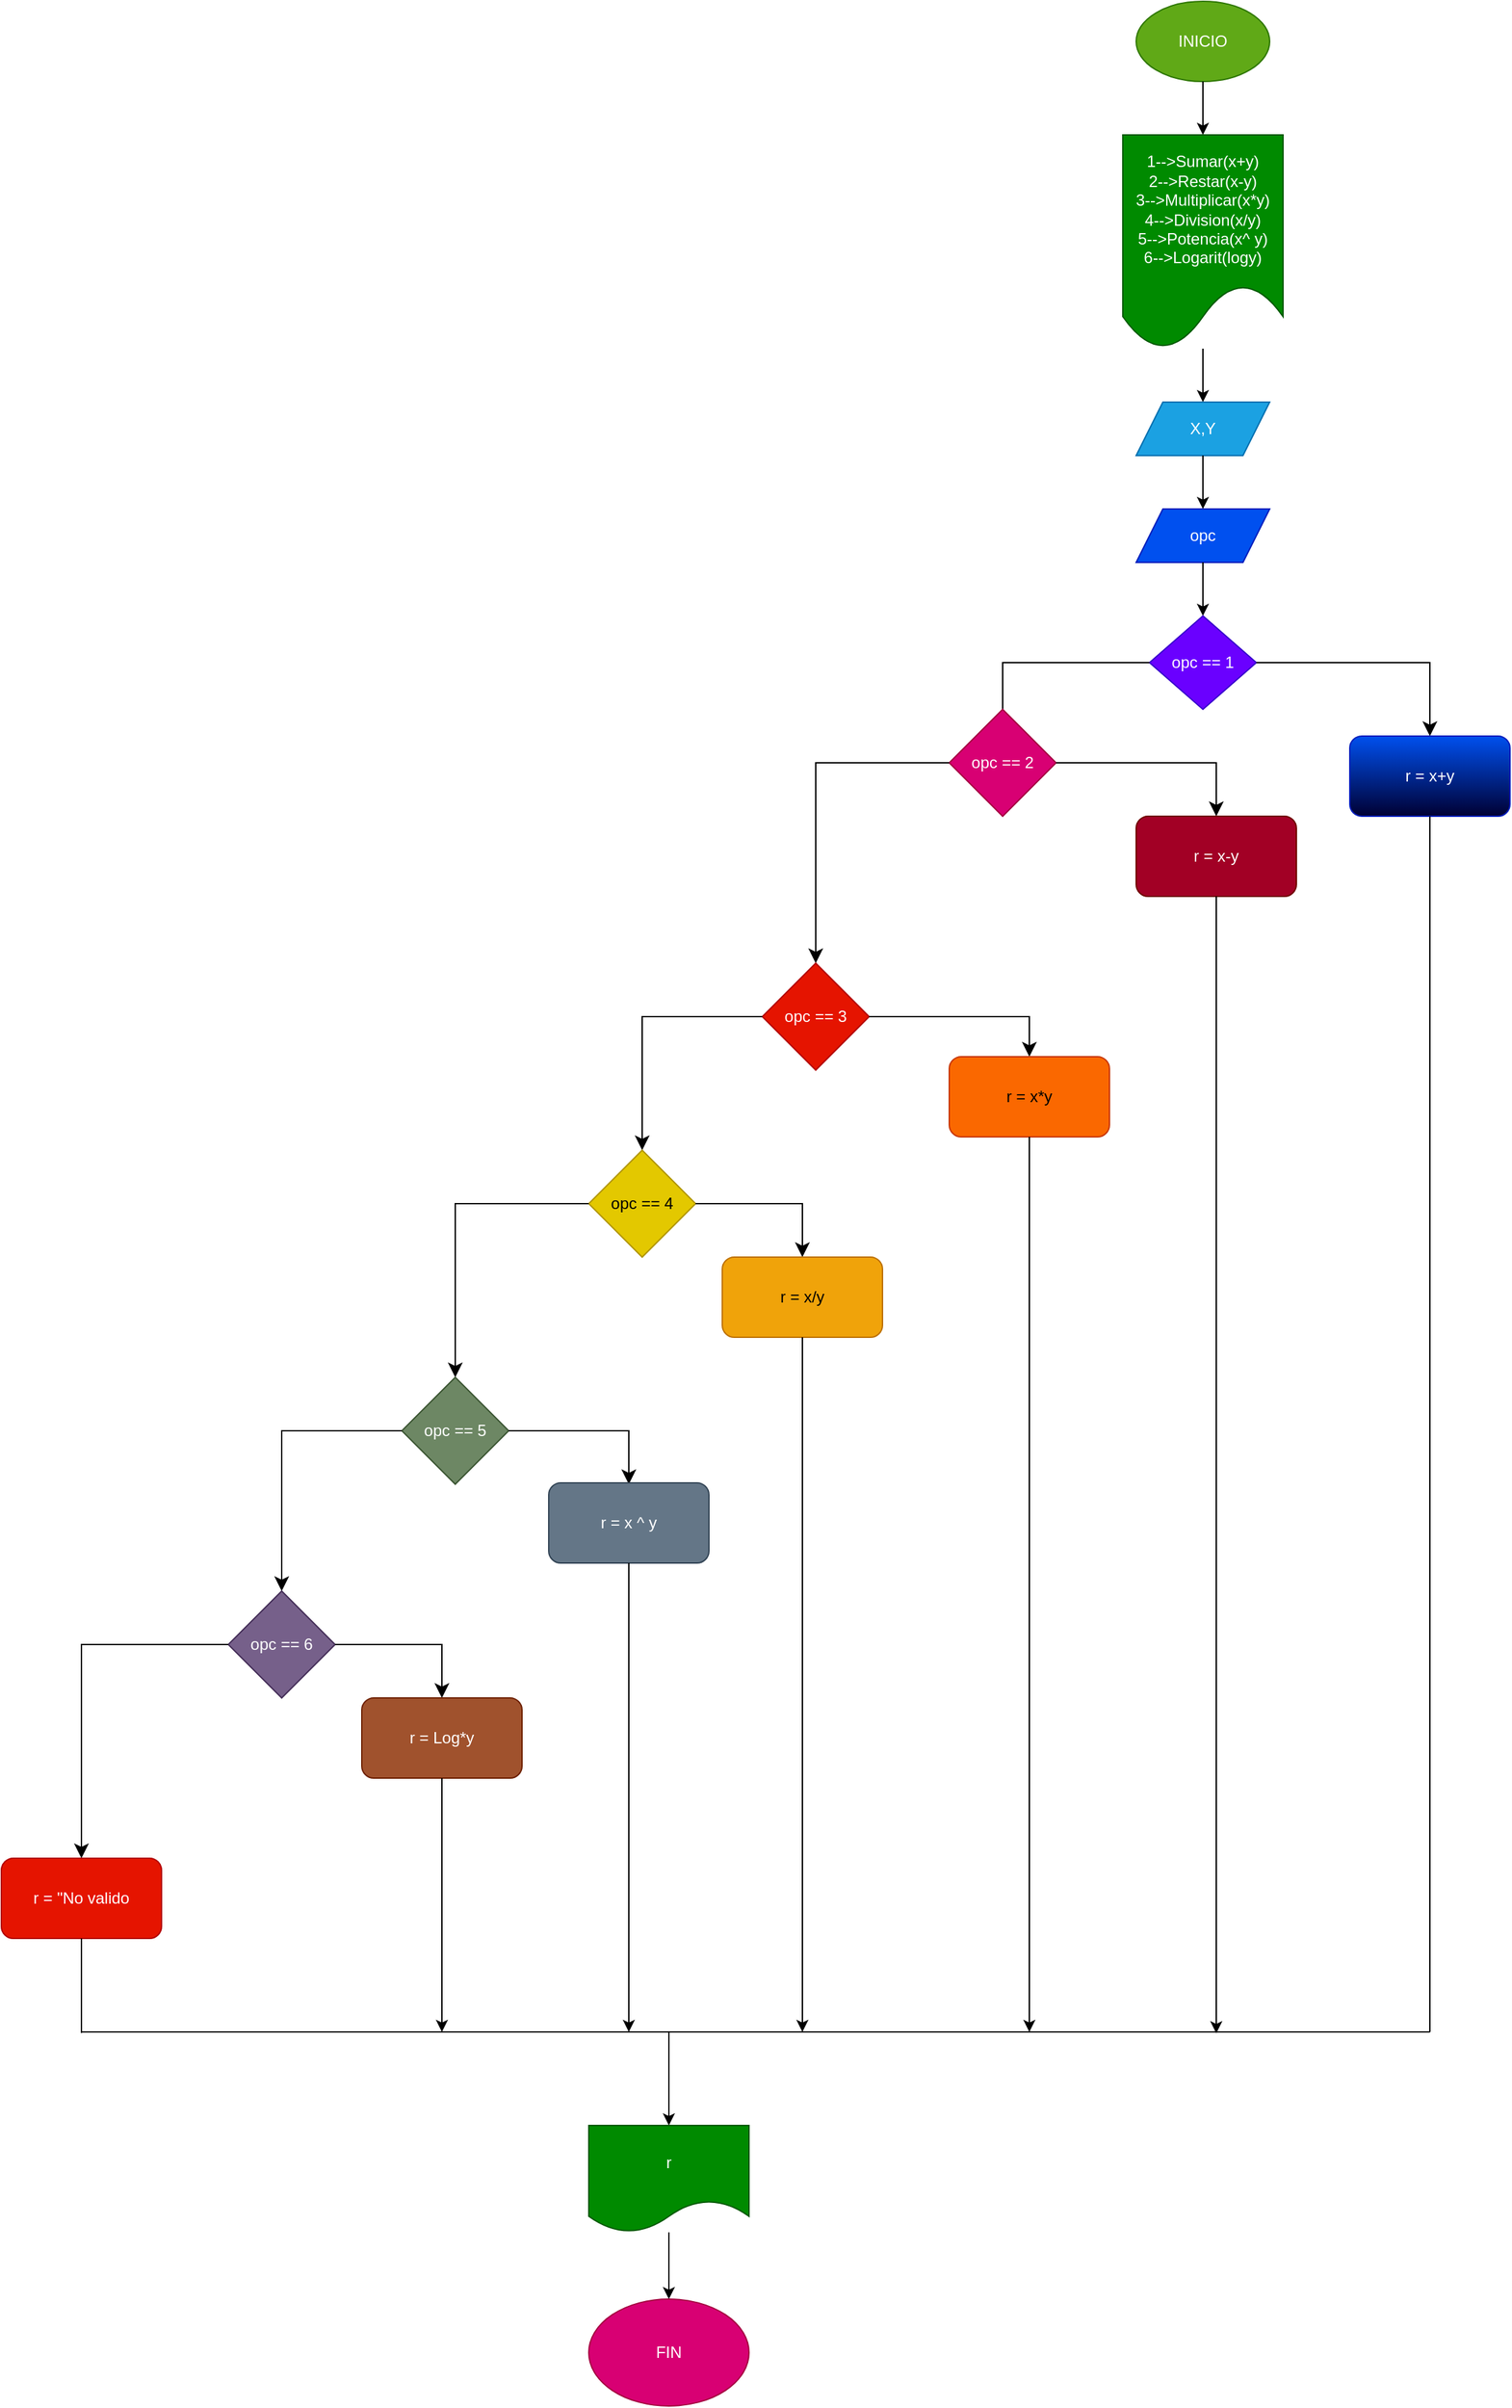 <mxfile>
    <diagram id="Zc1gAzDQxRdrWT3qQYgJ" name="Página-1">
        <mxGraphModel dx="1620" dy="461" grid="1" gridSize="10" guides="1" tooltips="1" connect="1" arrows="1" fold="1" page="1" pageScale="1" pageWidth="827" pageHeight="1169" math="0" shadow="0">
            <root>
                <mxCell id="0"/>
                <mxCell id="1" parent="0"/>
                <mxCell id="2" value="INICIO" style="ellipse;whiteSpace=wrap;html=1;fillColor=#60a917;fontColor=#ffffff;strokeColor=#2D7600;" parent="1" vertex="1">
                    <mxGeometry x="300" width="100" height="60" as="geometry"/>
                </mxCell>
                <mxCell id="3" value="" style="endArrow=classic;html=1;" parent="1" source="2" edge="1">
                    <mxGeometry width="50" height="50" relative="1" as="geometry">
                        <mxPoint x="350" y="110" as="sourcePoint"/>
                        <mxPoint x="350" y="100" as="targetPoint"/>
                    </mxGeometry>
                </mxCell>
                <mxCell id="4" value="1--&amp;gt;Sumar(x+y)&lt;br&gt;2--&amp;gt;Restar(x-y)&lt;br&gt;3--&amp;gt;Multiplicar(x*y)&lt;br&gt;4--&amp;gt;Division(x/y)&lt;br&gt;5--&amp;gt;Potencia(x^ y)&lt;br&gt;6--&amp;gt;Logarit(logy)" style="shape=document;whiteSpace=wrap;html=1;boundedLbl=1;fillColor=#008a00;fontColor=#ffffff;strokeColor=#005700;" parent="1" vertex="1">
                    <mxGeometry x="290" y="100" width="120" height="160" as="geometry"/>
                </mxCell>
                <mxCell id="5" value="" style="endArrow=classic;html=1;" parent="1" source="4" edge="1">
                    <mxGeometry width="50" height="50" relative="1" as="geometry">
                        <mxPoint x="350" y="310" as="sourcePoint"/>
                        <mxPoint x="350" y="300" as="targetPoint"/>
                    </mxGeometry>
                </mxCell>
                <mxCell id="6" value="X,Y" style="shape=parallelogram;perimeter=parallelogramPerimeter;whiteSpace=wrap;html=1;fixedSize=1;fillColor=#1ba1e2;fontColor=#ffffff;strokeColor=#006EAF;" parent="1" vertex="1">
                    <mxGeometry x="300" y="300" width="100" height="40" as="geometry"/>
                </mxCell>
                <mxCell id="7" value="" style="endArrow=classic;html=1;" parent="1" source="6" edge="1">
                    <mxGeometry width="50" height="50" relative="1" as="geometry">
                        <mxPoint x="350" y="390" as="sourcePoint"/>
                        <mxPoint x="350" y="380" as="targetPoint"/>
                    </mxGeometry>
                </mxCell>
                <mxCell id="9" value="opc" style="shape=parallelogram;perimeter=parallelogramPerimeter;whiteSpace=wrap;html=1;fixedSize=1;fillColor=#0050ef;fontColor=#ffffff;strokeColor=#001DBC;" parent="1" vertex="1">
                    <mxGeometry x="300" y="380" width="100" height="40" as="geometry"/>
                </mxCell>
                <mxCell id="10" value="" style="endArrow=classic;html=1;" parent="1" source="9" edge="1">
                    <mxGeometry width="50" height="50" relative="1" as="geometry">
                        <mxPoint x="350" y="470" as="sourcePoint"/>
                        <mxPoint x="350" y="460" as="targetPoint"/>
                    </mxGeometry>
                </mxCell>
                <mxCell id="11" value="opc == 1" style="rhombus;whiteSpace=wrap;html=1;fillColor=#6a00ff;fontColor=#ffffff;strokeColor=#3700CC;" parent="1" vertex="1">
                    <mxGeometry x="310" y="460" width="80" height="70" as="geometry"/>
                </mxCell>
                <mxCell id="14" value="" style="edgeStyle=elbowEdgeStyle;elbow=vertical;endArrow=classic;html=1;curved=0;rounded=0;endSize=8;startSize=8;" edge="1" parent="1" source="11">
                    <mxGeometry width="50" height="50" relative="1" as="geometry">
                        <mxPoint x="239.289" y="545" as="sourcePoint"/>
                        <mxPoint x="200" y="550" as="targetPoint"/>
                        <Array as="points">
                            <mxPoint x="110" y="495"/>
                            <mxPoint x="280" y="495"/>
                        </Array>
                    </mxGeometry>
                </mxCell>
                <mxCell id="15" value="opc == 2" style="rhombus;whiteSpace=wrap;html=1;fillColor=#d80073;fontColor=#ffffff;strokeColor=#A50040;" vertex="1" parent="1">
                    <mxGeometry x="160" y="530" width="80" height="80" as="geometry"/>
                </mxCell>
                <mxCell id="20" value="" style="edgeStyle=segmentEdgeStyle;endArrow=classic;html=1;curved=0;rounded=0;endSize=8;startSize=8;" edge="1" parent="1" source="15">
                    <mxGeometry width="50" height="50" relative="1" as="geometry">
                        <mxPoint x="240" y="640" as="sourcePoint"/>
                        <mxPoint x="360" y="610" as="targetPoint"/>
                    </mxGeometry>
                </mxCell>
                <mxCell id="21" value="r = x-y" style="rounded=1;whiteSpace=wrap;html=1;fillColor=#a20025;fontColor=#ffffff;strokeColor=#6F0000;" vertex="1" parent="1">
                    <mxGeometry x="300" y="610" width="120" height="60" as="geometry"/>
                </mxCell>
                <mxCell id="22" value="" style="edgeStyle=segmentEdgeStyle;endArrow=classic;html=1;curved=0;rounded=0;endSize=8;startSize=8;" edge="1" parent="1" source="15">
                    <mxGeometry width="50" height="50" relative="1" as="geometry">
                        <mxPoint x="89.289" y="620" as="sourcePoint"/>
                        <mxPoint x="60" y="720" as="targetPoint"/>
                    </mxGeometry>
                </mxCell>
                <mxCell id="23" value="opc == 3" style="rhombus;whiteSpace=wrap;html=1;fillColor=#e51400;fontColor=#ffffff;strokeColor=#B20000;" vertex="1" parent="1">
                    <mxGeometry x="20" y="720" width="80" height="80" as="geometry"/>
                </mxCell>
                <mxCell id="25" value="" style="edgeStyle=segmentEdgeStyle;endArrow=classic;html=1;curved=0;rounded=0;endSize=8;startSize=8;" edge="1" parent="1" source="23" target="26">
                    <mxGeometry width="50" height="50" relative="1" as="geometry">
                        <mxPoint x="100" y="810" as="sourcePoint"/>
                        <mxPoint x="190" y="790" as="targetPoint"/>
                    </mxGeometry>
                </mxCell>
                <mxCell id="26" value="r = x*y" style="rounded=1;whiteSpace=wrap;html=1;fillColor=#fa6800;fontColor=#000000;strokeColor=#C73500;" vertex="1" parent="1">
                    <mxGeometry x="160" y="790" width="120" height="60" as="geometry"/>
                </mxCell>
                <mxCell id="27" value="" style="edgeStyle=segmentEdgeStyle;endArrow=classic;html=1;curved=0;rounded=0;endSize=8;startSize=8;" edge="1" parent="1" source="23">
                    <mxGeometry width="50" height="50" relative="1" as="geometry">
                        <mxPoint x="-50.711" y="810" as="sourcePoint"/>
                        <mxPoint x="-70" y="860" as="targetPoint"/>
                    </mxGeometry>
                </mxCell>
                <mxCell id="28" value="opc == 4" style="rhombus;whiteSpace=wrap;html=1;fillColor=#e3c800;fontColor=#000000;strokeColor=#B09500;" vertex="1" parent="1">
                    <mxGeometry x="-110" y="860" width="80" height="80" as="geometry"/>
                </mxCell>
                <mxCell id="30" value="" style="edgeStyle=segmentEdgeStyle;endArrow=classic;html=1;curved=0;rounded=0;endSize=8;startSize=8;" edge="1" parent="1" source="28">
                    <mxGeometry width="50" height="50" relative="1" as="geometry">
                        <mxPoint x="-30" y="950" as="sourcePoint"/>
                        <mxPoint x="50" y="940" as="targetPoint"/>
                    </mxGeometry>
                </mxCell>
                <mxCell id="31" value="r = x/y" style="rounded=1;whiteSpace=wrap;html=1;fillColor=#f0a30a;fontColor=#000000;strokeColor=#BD7000;" vertex="1" parent="1">
                    <mxGeometry x="-10" y="940" width="120" height="60" as="geometry"/>
                </mxCell>
                <mxCell id="32" value="" style="edgeStyle=segmentEdgeStyle;endArrow=classic;html=1;curved=0;rounded=0;endSize=8;startSize=8;" edge="1" parent="1" source="28">
                    <mxGeometry width="50" height="50" relative="1" as="geometry">
                        <mxPoint x="-180.711" y="950" as="sourcePoint"/>
                        <mxPoint x="-210" y="1030" as="targetPoint"/>
                    </mxGeometry>
                </mxCell>
                <mxCell id="33" value="opc == 5" style="rhombus;whiteSpace=wrap;html=1;fillColor=#6d8764;fontColor=#ffffff;strokeColor=#3A5431;" vertex="1" parent="1">
                    <mxGeometry x="-250" y="1030" width="80" height="80" as="geometry"/>
                </mxCell>
                <mxCell id="34" value="" style="edgeStyle=segmentEdgeStyle;endArrow=classic;html=1;curved=0;rounded=0;endSize=8;startSize=8;" edge="1" parent="1" source="33">
                    <mxGeometry width="50" height="50" relative="1" as="geometry">
                        <mxPoint x="-320.711" y="1120" as="sourcePoint"/>
                        <mxPoint x="-340" y="1190" as="targetPoint"/>
                    </mxGeometry>
                </mxCell>
                <mxCell id="35" value="" style="edgeStyle=segmentEdgeStyle;endArrow=classic;html=1;curved=0;rounded=0;endSize=8;startSize=8;" edge="1" parent="1" source="33">
                    <mxGeometry width="50" height="50" relative="1" as="geometry">
                        <mxPoint x="-170" y="1120" as="sourcePoint"/>
                        <mxPoint x="-80" y="1110" as="targetPoint"/>
                    </mxGeometry>
                </mxCell>
                <mxCell id="36" value="r = x ^ y" style="rounded=1;whiteSpace=wrap;html=1;fillColor=#647687;fontColor=#ffffff;strokeColor=#314354;" vertex="1" parent="1">
                    <mxGeometry x="-140" y="1109" width="120" height="60" as="geometry"/>
                </mxCell>
                <mxCell id="37" value="opc == 6" style="rhombus;whiteSpace=wrap;html=1;fillColor=#76608a;fontColor=#ffffff;strokeColor=#432D57;" vertex="1" parent="1">
                    <mxGeometry x="-380" y="1190" width="80" height="80" as="geometry"/>
                </mxCell>
                <mxCell id="38" value="" style="edgeStyle=segmentEdgeStyle;endArrow=classic;html=1;curved=0;rounded=0;endSize=8;startSize=8;" edge="1" parent="1" source="37">
                    <mxGeometry width="50" height="50" relative="1" as="geometry">
                        <mxPoint x="-300" y="1280" as="sourcePoint"/>
                        <mxPoint x="-220" y="1270" as="targetPoint"/>
                    </mxGeometry>
                </mxCell>
                <mxCell id="39" value="r = Log*y" style="rounded=1;whiteSpace=wrap;html=1;fillColor=#a0522d;fontColor=#ffffff;strokeColor=#6D1F00;" vertex="1" parent="1">
                    <mxGeometry x="-280" y="1270" width="120" height="60" as="geometry"/>
                </mxCell>
                <mxCell id="40" value="" style="edgeStyle=segmentEdgeStyle;endArrow=classic;html=1;curved=0;rounded=0;endSize=8;startSize=8;" edge="1" parent="1" source="37">
                    <mxGeometry width="50" height="50" relative="1" as="geometry">
                        <mxPoint x="-450.711" y="1280" as="sourcePoint"/>
                        <mxPoint x="-490" y="1390" as="targetPoint"/>
                    </mxGeometry>
                </mxCell>
                <mxCell id="41" value="r = &quot;No valido" style="rounded=1;whiteSpace=wrap;html=1;fillColor=#e51400;fontColor=#ffffff;strokeColor=#B20000;" vertex="1" parent="1">
                    <mxGeometry x="-550" y="1390" width="120" height="60" as="geometry"/>
                </mxCell>
                <mxCell id="44" value="" style="endArrow=classic;html=1;" edge="1" parent="1" source="31">
                    <mxGeometry width="50" height="50" relative="1" as="geometry">
                        <mxPoint x="50" y="1050" as="sourcePoint"/>
                        <mxPoint x="50" y="1520" as="targetPoint"/>
                    </mxGeometry>
                </mxCell>
                <mxCell id="45" value="" style="endArrow=classic;html=1;" edge="1" parent="1" source="36">
                    <mxGeometry width="50" height="50" relative="1" as="geometry">
                        <mxPoint x="-80" y="1219" as="sourcePoint"/>
                        <mxPoint x="-80" y="1520" as="targetPoint"/>
                    </mxGeometry>
                </mxCell>
                <mxCell id="46" value="" style="endArrow=classic;html=1;" edge="1" parent="1" source="39">
                    <mxGeometry width="50" height="50" relative="1" as="geometry">
                        <mxPoint x="-220" y="1380" as="sourcePoint"/>
                        <mxPoint x="-220" y="1520" as="targetPoint"/>
                    </mxGeometry>
                </mxCell>
                <mxCell id="57" value="" style="endArrow=none;html=1;" edge="1" parent="1">
                    <mxGeometry width="50" height="50" relative="1" as="geometry">
                        <mxPoint x="-490" y="1520" as="sourcePoint"/>
                        <mxPoint x="520" y="1520" as="targetPoint"/>
                    </mxGeometry>
                </mxCell>
                <mxCell id="58" value="" style="endArrow=none;html=1;" edge="1" parent="1" source="41">
                    <mxGeometry width="50" height="50" relative="1" as="geometry">
                        <mxPoint x="-490" y="1500" as="sourcePoint"/>
                        <mxPoint x="-490" y="1520.711" as="targetPoint"/>
                    </mxGeometry>
                </mxCell>
                <mxCell id="59" value="" style="endArrow=classic;html=1;" edge="1" parent="1" source="26">
                    <mxGeometry width="50" height="50" relative="1" as="geometry">
                        <mxPoint x="220" y="900" as="sourcePoint"/>
                        <mxPoint x="220" y="1520" as="targetPoint"/>
                    </mxGeometry>
                </mxCell>
                <mxCell id="60" value="" style="endArrow=classic;html=1;" edge="1" parent="1">
                    <mxGeometry width="50" height="50" relative="1" as="geometry">
                        <mxPoint x="-50" y="1520" as="sourcePoint"/>
                        <mxPoint x="-50" y="1590" as="targetPoint"/>
                    </mxGeometry>
                </mxCell>
                <mxCell id="61" value="r" style="shape=document;whiteSpace=wrap;html=1;boundedLbl=1;fillColor=#008a00;fontColor=#ffffff;strokeColor=#005700;" vertex="1" parent="1">
                    <mxGeometry x="-110" y="1590" width="120" height="80" as="geometry"/>
                </mxCell>
                <mxCell id="62" value="" style="endArrow=classic;html=1;" edge="1" parent="1" source="61">
                    <mxGeometry width="50" height="50" relative="1" as="geometry">
                        <mxPoint x="-50" y="1720" as="sourcePoint"/>
                        <mxPoint x="-50" y="1720" as="targetPoint"/>
                    </mxGeometry>
                </mxCell>
                <mxCell id="63" value="FIN" style="ellipse;whiteSpace=wrap;html=1;fillColor=#d80073;fontColor=#ffffff;strokeColor=#A50040;" vertex="1" parent="1">
                    <mxGeometry x="-110" y="1720" width="120" height="80" as="geometry"/>
                </mxCell>
                <mxCell id="64" value="" style="edgeStyle=segmentEdgeStyle;endArrow=classic;html=1;curved=0;rounded=0;endSize=8;startSize=8;" edge="1" parent="1" source="11">
                    <mxGeometry width="50" height="50" relative="1" as="geometry">
                        <mxPoint x="390" y="545" as="sourcePoint"/>
                        <mxPoint x="520" y="550" as="targetPoint"/>
                    </mxGeometry>
                </mxCell>
                <mxCell id="66" value="r = x+y" style="rounded=1;whiteSpace=wrap;html=1;fillColor=#0050ef;fontColor=#ffffff;strokeColor=#001DBC;gradientColor=#000033;" vertex="1" parent="1">
                    <mxGeometry x="460" y="550" width="120" height="60" as="geometry"/>
                </mxCell>
                <mxCell id="67" value="" style="endArrow=none;html=1;" edge="1" parent="1" source="66">
                    <mxGeometry width="50" height="50" relative="1" as="geometry">
                        <mxPoint x="520" y="660" as="sourcePoint"/>
                        <mxPoint x="520" y="1520" as="targetPoint"/>
                    </mxGeometry>
                </mxCell>
                <mxCell id="69" value="" style="endArrow=classic;html=1;" edge="1" parent="1" source="21">
                    <mxGeometry width="50" height="50" relative="1" as="geometry">
                        <mxPoint x="360" y="720" as="sourcePoint"/>
                        <mxPoint x="360" y="1521" as="targetPoint"/>
                    </mxGeometry>
                </mxCell>
            </root>
        </mxGraphModel>
    </diagram>
</mxfile>